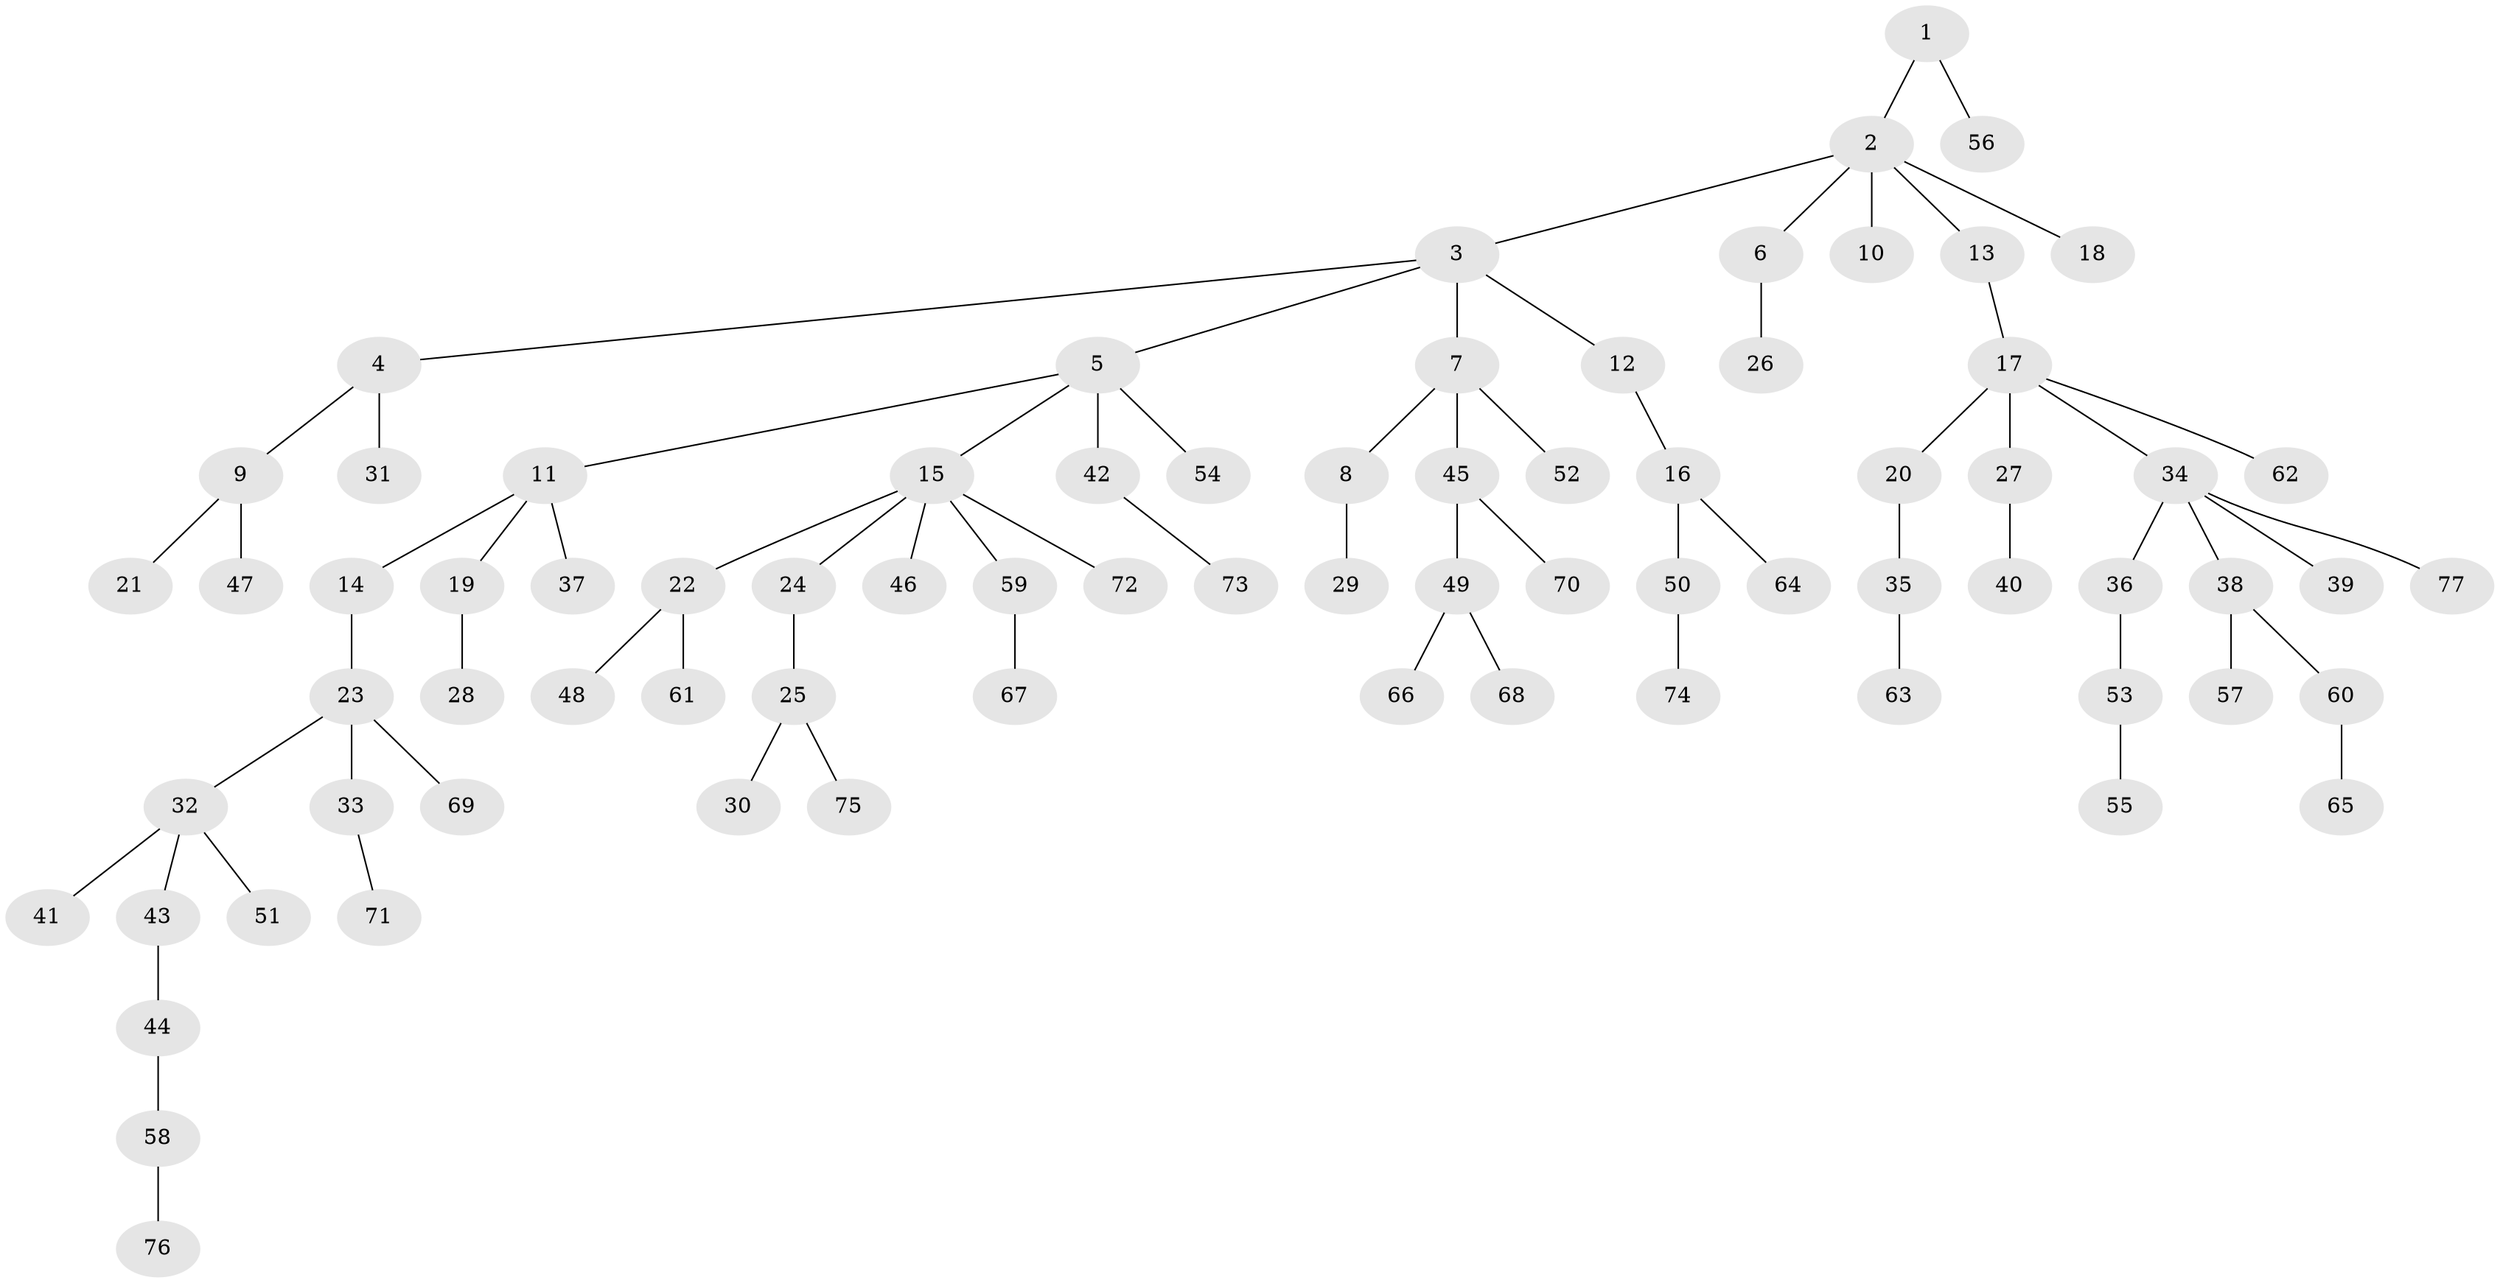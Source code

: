 // coarse degree distribution, {1: 0.4523809523809524, 5: 0.047619047619047616, 2: 0.2857142857142857, 4: 0.047619047619047616, 3: 0.16666666666666666}
// Generated by graph-tools (version 1.1) at 2025/51/03/04/25 22:51:51]
// undirected, 77 vertices, 76 edges
graph export_dot {
  node [color=gray90,style=filled];
  1;
  2;
  3;
  4;
  5;
  6;
  7;
  8;
  9;
  10;
  11;
  12;
  13;
  14;
  15;
  16;
  17;
  18;
  19;
  20;
  21;
  22;
  23;
  24;
  25;
  26;
  27;
  28;
  29;
  30;
  31;
  32;
  33;
  34;
  35;
  36;
  37;
  38;
  39;
  40;
  41;
  42;
  43;
  44;
  45;
  46;
  47;
  48;
  49;
  50;
  51;
  52;
  53;
  54;
  55;
  56;
  57;
  58;
  59;
  60;
  61;
  62;
  63;
  64;
  65;
  66;
  67;
  68;
  69;
  70;
  71;
  72;
  73;
  74;
  75;
  76;
  77;
  1 -- 2;
  1 -- 56;
  2 -- 3;
  2 -- 6;
  2 -- 10;
  2 -- 13;
  2 -- 18;
  3 -- 4;
  3 -- 5;
  3 -- 7;
  3 -- 12;
  4 -- 9;
  4 -- 31;
  5 -- 11;
  5 -- 15;
  5 -- 42;
  5 -- 54;
  6 -- 26;
  7 -- 8;
  7 -- 45;
  7 -- 52;
  8 -- 29;
  9 -- 21;
  9 -- 47;
  11 -- 14;
  11 -- 19;
  11 -- 37;
  12 -- 16;
  13 -- 17;
  14 -- 23;
  15 -- 22;
  15 -- 24;
  15 -- 46;
  15 -- 59;
  15 -- 72;
  16 -- 50;
  16 -- 64;
  17 -- 20;
  17 -- 27;
  17 -- 34;
  17 -- 62;
  19 -- 28;
  20 -- 35;
  22 -- 48;
  22 -- 61;
  23 -- 32;
  23 -- 33;
  23 -- 69;
  24 -- 25;
  25 -- 30;
  25 -- 75;
  27 -- 40;
  32 -- 41;
  32 -- 43;
  32 -- 51;
  33 -- 71;
  34 -- 36;
  34 -- 38;
  34 -- 39;
  34 -- 77;
  35 -- 63;
  36 -- 53;
  38 -- 57;
  38 -- 60;
  42 -- 73;
  43 -- 44;
  44 -- 58;
  45 -- 49;
  45 -- 70;
  49 -- 66;
  49 -- 68;
  50 -- 74;
  53 -- 55;
  58 -- 76;
  59 -- 67;
  60 -- 65;
}
